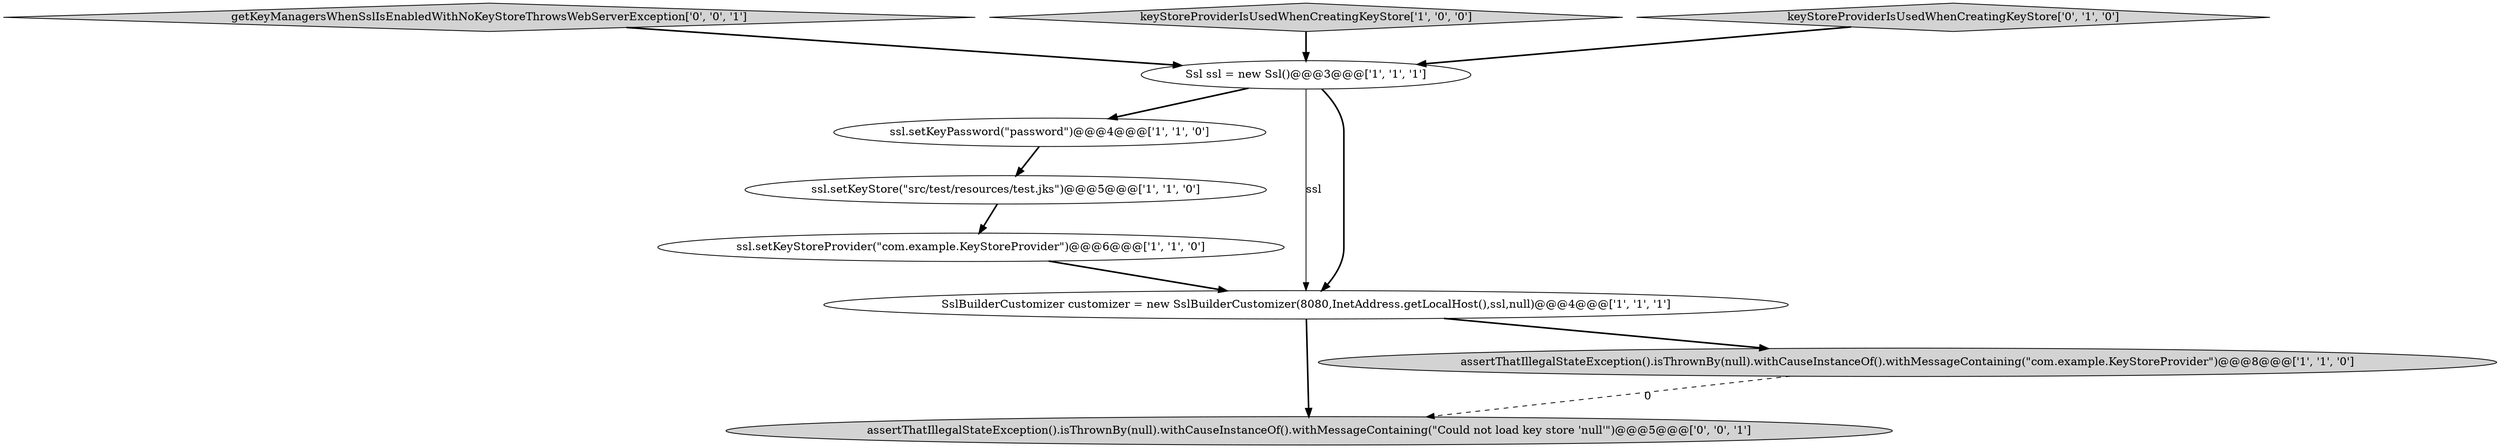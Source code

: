 digraph {
9 [style = filled, label = "getKeyManagersWhenSslIsEnabledWithNoKeyStoreThrowsWebServerException['0', '0', '1']", fillcolor = lightgray, shape = diamond image = "AAA0AAABBB3BBB"];
1 [style = filled, label = "ssl.setKeyPassword(\"password\")@@@4@@@['1', '1', '0']", fillcolor = white, shape = ellipse image = "AAA0AAABBB1BBB"];
2 [style = filled, label = "ssl.setKeyStoreProvider(\"com.example.KeyStoreProvider\")@@@6@@@['1', '1', '0']", fillcolor = white, shape = ellipse image = "AAA0AAABBB1BBB"];
8 [style = filled, label = "assertThatIllegalStateException().isThrownBy(null).withCauseInstanceOf().withMessageContaining(\"Could not load key store 'null'\")@@@5@@@['0', '0', '1']", fillcolor = lightgray, shape = ellipse image = "AAA0AAABBB3BBB"];
4 [style = filled, label = "Ssl ssl = new Ssl()@@@3@@@['1', '1', '1']", fillcolor = white, shape = ellipse image = "AAA0AAABBB1BBB"];
6 [style = filled, label = "keyStoreProviderIsUsedWhenCreatingKeyStore['1', '0', '0']", fillcolor = lightgray, shape = diamond image = "AAA0AAABBB1BBB"];
3 [style = filled, label = "assertThatIllegalStateException().isThrownBy(null).withCauseInstanceOf().withMessageContaining(\"com.example.KeyStoreProvider\")@@@8@@@['1', '1', '0']", fillcolor = lightgray, shape = ellipse image = "AAA0AAABBB1BBB"];
5 [style = filled, label = "SslBuilderCustomizer customizer = new SslBuilderCustomizer(8080,InetAddress.getLocalHost(),ssl,null)@@@4@@@['1', '1', '1']", fillcolor = white, shape = ellipse image = "AAA0AAABBB1BBB"];
0 [style = filled, label = "ssl.setKeyStore(\"src/test/resources/test.jks\")@@@5@@@['1', '1', '0']", fillcolor = white, shape = ellipse image = "AAA0AAABBB1BBB"];
7 [style = filled, label = "keyStoreProviderIsUsedWhenCreatingKeyStore['0', '1', '0']", fillcolor = lightgray, shape = diamond image = "AAA0AAABBB2BBB"];
5->3 [style = bold, label=""];
3->8 [style = dashed, label="0"];
6->4 [style = bold, label=""];
5->8 [style = bold, label=""];
4->1 [style = bold, label=""];
0->2 [style = bold, label=""];
1->0 [style = bold, label=""];
7->4 [style = bold, label=""];
4->5 [style = solid, label="ssl"];
4->5 [style = bold, label=""];
9->4 [style = bold, label=""];
2->5 [style = bold, label=""];
}
